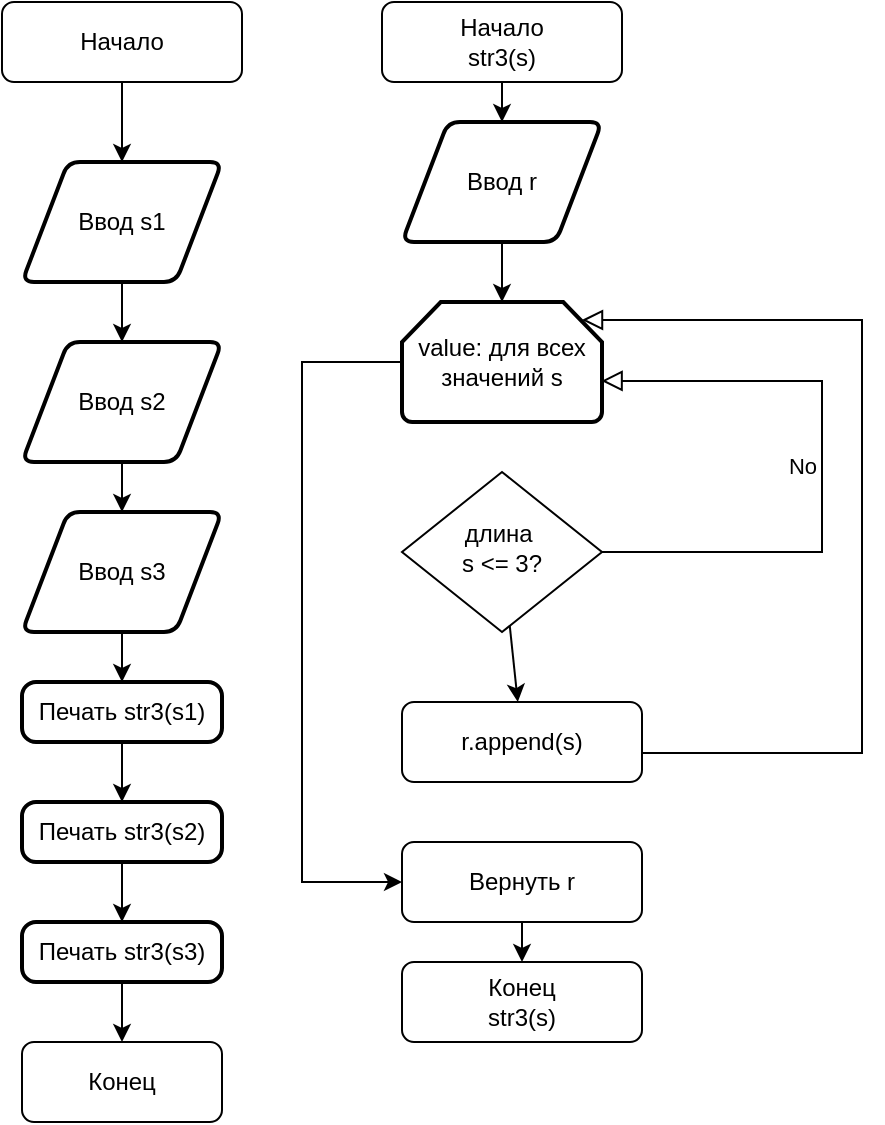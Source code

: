 <mxfile version="20.0.4" type="device"><diagram id="C5RBs43oDa-KdzZeNtuy" name="Page-1"><mxGraphModel dx="605" dy="302" grid="1" gridSize="10" guides="1" tooltips="1" connect="1" arrows="1" fold="1" page="1" pageScale="1" pageWidth="827" pageHeight="1169" math="0" shadow="0"><root><mxCell id="WIyWlLk6GJQsqaUBKTNV-0"/><mxCell id="WIyWlLk6GJQsqaUBKTNV-1" parent="WIyWlLk6GJQsqaUBKTNV-0"/><mxCell id="sDGm9iR8oKMk1M3Tt6W0-10" value="" style="edgeStyle=none;rounded=0;orthogonalLoop=1;jettySize=auto;html=1;" edge="1" parent="WIyWlLk6GJQsqaUBKTNV-1" source="WIyWlLk6GJQsqaUBKTNV-3" target="sDGm9iR8oKMk1M3Tt6W0-5"><mxGeometry relative="1" as="geometry"/></mxCell><mxCell id="WIyWlLk6GJQsqaUBKTNV-3" value="Начало" style="rounded=1;whiteSpace=wrap;html=1;fontSize=12;glass=0;strokeWidth=1;shadow=0;" parent="WIyWlLk6GJQsqaUBKTNV-1" vertex="1"><mxGeometry x="10" y="40" width="120" height="40" as="geometry"/></mxCell><mxCell id="WIyWlLk6GJQsqaUBKTNV-5" value="No" style="edgeStyle=orthogonalEdgeStyle;rounded=0;html=1;jettySize=auto;orthogonalLoop=1;fontSize=11;endArrow=block;endFill=0;endSize=8;strokeWidth=1;shadow=0;labelBackgroundColor=none;entryX=0.998;entryY=0.658;entryDx=0;entryDy=0;entryPerimeter=0;" parent="WIyWlLk6GJQsqaUBKTNV-1" source="WIyWlLk6GJQsqaUBKTNV-6" target="sDGm9iR8oKMk1M3Tt6W0-3" edge="1"><mxGeometry y="10" relative="1" as="geometry"><mxPoint as="offset"/><mxPoint x="420" y="220" as="targetPoint"/><Array as="points"><mxPoint x="420" y="315"/><mxPoint x="420" y="230"/></Array></mxGeometry></mxCell><mxCell id="sDGm9iR8oKMk1M3Tt6W0-18" value="" style="edgeStyle=none;rounded=0;orthogonalLoop=1;jettySize=auto;html=1;" edge="1" parent="WIyWlLk6GJQsqaUBKTNV-1" source="WIyWlLk6GJQsqaUBKTNV-6" target="WIyWlLk6GJQsqaUBKTNV-11"><mxGeometry relative="1" as="geometry"/></mxCell><mxCell id="WIyWlLk6GJQsqaUBKTNV-6" value="длина&amp;nbsp;&lt;br&gt;s &amp;lt;= 3?" style="rhombus;whiteSpace=wrap;html=1;shadow=0;fontFamily=Helvetica;fontSize=12;align=center;strokeWidth=1;spacing=6;spacingTop=-4;" parent="WIyWlLk6GJQsqaUBKTNV-1" vertex="1"><mxGeometry x="210" y="275" width="100" height="80" as="geometry"/></mxCell><mxCell id="WIyWlLk6GJQsqaUBKTNV-11" value="r.append(s)" style="rounded=1;whiteSpace=wrap;html=1;fontSize=12;glass=0;strokeWidth=1;shadow=0;" parent="WIyWlLk6GJQsqaUBKTNV-1" vertex="1"><mxGeometry x="210" y="390" width="120" height="40" as="geometry"/></mxCell><mxCell id="sDGm9iR8oKMk1M3Tt6W0-15" value="" style="edgeStyle=none;rounded=0;orthogonalLoop=1;jettySize=auto;html=1;" edge="1" parent="WIyWlLk6GJQsqaUBKTNV-1" source="sDGm9iR8oKMk1M3Tt6W0-0" target="sDGm9iR8oKMk1M3Tt6W0-14"><mxGeometry relative="1" as="geometry"/></mxCell><mxCell id="sDGm9iR8oKMk1M3Tt6W0-0" value="Начало&lt;br&gt;str3(s)" style="rounded=1;whiteSpace=wrap;html=1;fontSize=12;glass=0;strokeWidth=1;shadow=0;" vertex="1" parent="WIyWlLk6GJQsqaUBKTNV-1"><mxGeometry x="200" y="40" width="120" height="40" as="geometry"/></mxCell><mxCell id="sDGm9iR8oKMk1M3Tt6W0-3" value="value: для всех значений s" style="strokeWidth=2;html=1;shape=mxgraph.flowchart.loop_limit;whiteSpace=wrap;" vertex="1" parent="WIyWlLk6GJQsqaUBKTNV-1"><mxGeometry x="210" y="190" width="100" height="60" as="geometry"/></mxCell><mxCell id="sDGm9iR8oKMk1M3Tt6W0-11" value="" style="edgeStyle=none;rounded=0;orthogonalLoop=1;jettySize=auto;html=1;" edge="1" parent="WIyWlLk6GJQsqaUBKTNV-1" source="sDGm9iR8oKMk1M3Tt6W0-5" target="sDGm9iR8oKMk1M3Tt6W0-7"><mxGeometry relative="1" as="geometry"/></mxCell><mxCell id="sDGm9iR8oKMk1M3Tt6W0-5" value="Ввод s1" style="shape=parallelogram;html=1;strokeWidth=2;perimeter=parallelogramPerimeter;whiteSpace=wrap;rounded=1;arcSize=12;size=0.23;" vertex="1" parent="WIyWlLk6GJQsqaUBKTNV-1"><mxGeometry x="20" y="120" width="100" height="60" as="geometry"/></mxCell><mxCell id="sDGm9iR8oKMk1M3Tt6W0-12" value="" style="edgeStyle=none;rounded=0;orthogonalLoop=1;jettySize=auto;html=1;" edge="1" parent="WIyWlLk6GJQsqaUBKTNV-1" source="sDGm9iR8oKMk1M3Tt6W0-7" target="sDGm9iR8oKMk1M3Tt6W0-8"><mxGeometry relative="1" as="geometry"/></mxCell><mxCell id="sDGm9iR8oKMk1M3Tt6W0-7" value="Ввод s2" style="shape=parallelogram;html=1;strokeWidth=2;perimeter=parallelogramPerimeter;whiteSpace=wrap;rounded=1;arcSize=12;size=0.23;" vertex="1" parent="WIyWlLk6GJQsqaUBKTNV-1"><mxGeometry x="20" y="210" width="100" height="60" as="geometry"/></mxCell><mxCell id="sDGm9iR8oKMk1M3Tt6W0-26" value="" style="edgeStyle=none;rounded=0;orthogonalLoop=1;jettySize=auto;html=1;" edge="1" parent="WIyWlLk6GJQsqaUBKTNV-1" source="sDGm9iR8oKMk1M3Tt6W0-8" target="sDGm9iR8oKMk1M3Tt6W0-25"><mxGeometry relative="1" as="geometry"/></mxCell><mxCell id="sDGm9iR8oKMk1M3Tt6W0-8" value="Ввод s3" style="shape=parallelogram;html=1;strokeWidth=2;perimeter=parallelogramPerimeter;whiteSpace=wrap;rounded=1;arcSize=12;size=0.23;" vertex="1" parent="WIyWlLk6GJQsqaUBKTNV-1"><mxGeometry x="20" y="295" width="100" height="60" as="geometry"/></mxCell><mxCell id="sDGm9iR8oKMk1M3Tt6W0-16" value="" style="edgeStyle=none;rounded=0;orthogonalLoop=1;jettySize=auto;html=1;" edge="1" parent="WIyWlLk6GJQsqaUBKTNV-1" source="sDGm9iR8oKMk1M3Tt6W0-14" target="sDGm9iR8oKMk1M3Tt6W0-3"><mxGeometry relative="1" as="geometry"/></mxCell><mxCell id="sDGm9iR8oKMk1M3Tt6W0-22" style="edgeStyle=none;rounded=0;orthogonalLoop=1;jettySize=auto;html=1;entryX=0;entryY=0.5;entryDx=0;entryDy=0;exitX=0;exitY=0.5;exitDx=0;exitDy=0;exitPerimeter=0;" edge="1" parent="WIyWlLk6GJQsqaUBKTNV-1" source="sDGm9iR8oKMk1M3Tt6W0-3" target="sDGm9iR8oKMk1M3Tt6W0-21"><mxGeometry relative="1" as="geometry"><mxPoint x="160" y="470" as="targetPoint"/><Array as="points"><mxPoint x="160" y="220"/><mxPoint x="160" y="480"/></Array></mxGeometry></mxCell><mxCell id="sDGm9iR8oKMk1M3Tt6W0-14" value="Ввод r" style="shape=parallelogram;html=1;strokeWidth=2;perimeter=parallelogramPerimeter;whiteSpace=wrap;rounded=1;arcSize=12;size=0.23;" vertex="1" parent="WIyWlLk6GJQsqaUBKTNV-1"><mxGeometry x="210" y="100" width="100" height="60" as="geometry"/></mxCell><mxCell id="sDGm9iR8oKMk1M3Tt6W0-19" value="" style="edgeStyle=orthogonalEdgeStyle;rounded=0;html=1;jettySize=auto;orthogonalLoop=1;fontSize=11;endArrow=block;endFill=0;endSize=8;strokeWidth=1;shadow=0;labelBackgroundColor=none;entryX=0.9;entryY=0.15;entryDx=0;entryDy=0;entryPerimeter=0;" edge="1" parent="WIyWlLk6GJQsqaUBKTNV-1" target="sDGm9iR8oKMk1M3Tt6W0-3"><mxGeometry y="10" relative="1" as="geometry"><mxPoint as="offset"/><mxPoint x="330.2" y="415.52" as="sourcePoint"/><mxPoint x="440" y="200" as="targetPoint"/><Array as="points"><mxPoint x="440" y="416"/><mxPoint x="440" y="199"/></Array></mxGeometry></mxCell><mxCell id="sDGm9iR8oKMk1M3Tt6W0-20" value="Конец&lt;br&gt;str3(s)" style="rounded=1;whiteSpace=wrap;html=1;fontSize=12;glass=0;strokeWidth=1;shadow=0;" vertex="1" parent="WIyWlLk6GJQsqaUBKTNV-1"><mxGeometry x="210" y="520" width="120" height="40" as="geometry"/></mxCell><mxCell id="sDGm9iR8oKMk1M3Tt6W0-24" value="" style="edgeStyle=none;rounded=0;orthogonalLoop=1;jettySize=auto;html=1;" edge="1" parent="WIyWlLk6GJQsqaUBKTNV-1" source="sDGm9iR8oKMk1M3Tt6W0-21" target="sDGm9iR8oKMk1M3Tt6W0-20"><mxGeometry relative="1" as="geometry"/></mxCell><mxCell id="sDGm9iR8oKMk1M3Tt6W0-21" value="Вернуть&amp;nbsp;r" style="rounded=1;whiteSpace=wrap;html=1;fontSize=12;glass=0;strokeWidth=1;shadow=0;" vertex="1" parent="WIyWlLk6GJQsqaUBKTNV-1"><mxGeometry x="210" y="460" width="120" height="40" as="geometry"/></mxCell><mxCell id="sDGm9iR8oKMk1M3Tt6W0-31" value="" style="edgeStyle=none;rounded=0;orthogonalLoop=1;jettySize=auto;html=1;" edge="1" parent="WIyWlLk6GJQsqaUBKTNV-1" source="sDGm9iR8oKMk1M3Tt6W0-25" target="sDGm9iR8oKMk1M3Tt6W0-30"><mxGeometry relative="1" as="geometry"/></mxCell><mxCell id="sDGm9iR8oKMk1M3Tt6W0-25" value="Печать str3(s1)" style="rounded=1;whiteSpace=wrap;html=1;absoluteArcSize=1;arcSize=14;strokeWidth=2;" vertex="1" parent="WIyWlLk6GJQsqaUBKTNV-1"><mxGeometry x="20" y="380" width="100" height="30" as="geometry"/></mxCell><mxCell id="sDGm9iR8oKMk1M3Tt6W0-34" value="" style="edgeStyle=none;rounded=0;orthogonalLoop=1;jettySize=auto;html=1;" edge="1" parent="WIyWlLk6GJQsqaUBKTNV-1" source="sDGm9iR8oKMk1M3Tt6W0-29" target="sDGm9iR8oKMk1M3Tt6W0-33"><mxGeometry relative="1" as="geometry"/></mxCell><mxCell id="sDGm9iR8oKMk1M3Tt6W0-29" value="Печать str3(s3)" style="rounded=1;whiteSpace=wrap;html=1;absoluteArcSize=1;arcSize=14;strokeWidth=2;" vertex="1" parent="WIyWlLk6GJQsqaUBKTNV-1"><mxGeometry x="20" y="500" width="100" height="30" as="geometry"/></mxCell><mxCell id="sDGm9iR8oKMk1M3Tt6W0-32" value="" style="edgeStyle=none;rounded=0;orthogonalLoop=1;jettySize=auto;html=1;" edge="1" parent="WIyWlLk6GJQsqaUBKTNV-1" source="sDGm9iR8oKMk1M3Tt6W0-30" target="sDGm9iR8oKMk1M3Tt6W0-29"><mxGeometry relative="1" as="geometry"/></mxCell><mxCell id="sDGm9iR8oKMk1M3Tt6W0-30" value="Печать str3(s2)" style="rounded=1;whiteSpace=wrap;html=1;absoluteArcSize=1;arcSize=14;strokeWidth=2;" vertex="1" parent="WIyWlLk6GJQsqaUBKTNV-1"><mxGeometry x="20" y="440" width="100" height="30" as="geometry"/></mxCell><mxCell id="sDGm9iR8oKMk1M3Tt6W0-33" value="Конец" style="rounded=1;whiteSpace=wrap;html=1;fontSize=12;glass=0;strokeWidth=1;shadow=0;" vertex="1" parent="WIyWlLk6GJQsqaUBKTNV-1"><mxGeometry x="20" y="560" width="100" height="40" as="geometry"/></mxCell></root></mxGraphModel></diagram></mxfile>